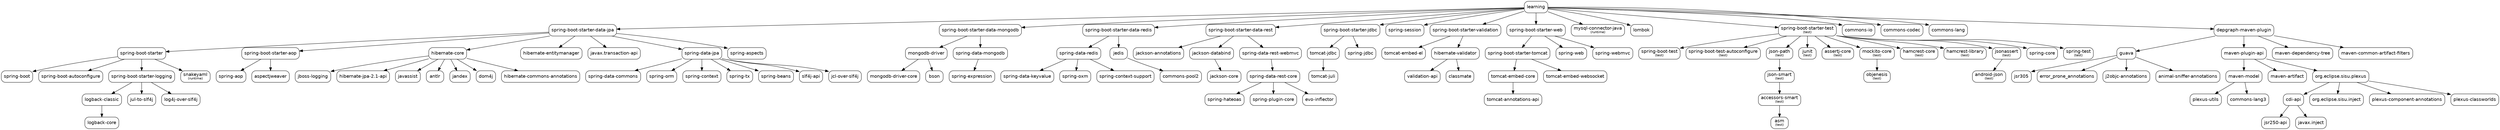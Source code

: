 digraph "learning" {
  node [shape="box",style="rounded",fontname="Helvetica",fontsize="14"]
  edge [fontsize="10",fontname="Helvetica"]

  // Node Definitions:
  "org.springframework.boot:spring-boot-starter:jar"[label=<spring-boot-starter>]
  "org.springframework.boot:spring-boot:jar"[label=<spring-boot>]
  "org.springframework.boot:spring-boot-autoconfigure:jar"[label=<spring-boot-autoconfigure>]
  "ch.qos.logback:logback-classic:jar"[label=<logback-classic>]
  "ch.qos.logback:logback-core:jar"[label=<logback-core>]
  "org.springframework.boot:spring-boot-starter-logging:jar"[label=<spring-boot-starter-logging>]
  "org.slf4j:jul-to-slf4j:jar"[label=<jul-to-slf4j>]
  "org.slf4j:log4j-over-slf4j:jar"[label=<log4j-over-slf4j>]
  "org.yaml:snakeyaml:jar"[label=<snakeyaml<font point-size="10"><br/>(runtime)</font>>]
  "org.springframework.boot:spring-boot-starter-data-jpa:jar"[label=<spring-boot-starter-data-jpa>]
  "org.springframework.boot:spring-boot-starter-aop:jar"[label=<spring-boot-starter-aop>]
  "org.springframework:spring-aop:jar"[label=<spring-aop>]
  "org.aspectj:aspectjweaver:jar"[label=<aspectjweaver>]
  "org.hibernate:hibernate-core:jar"[label=<hibernate-core>]
  "org.jboss.logging:jboss-logging:jar"[label=<jboss-logging>]
  "org.hibernate.javax.persistence:hibernate-jpa-2.1-api:jar"[label=<hibernate-jpa-2.1-api>]
  "org.javassist:javassist:jar"[label=<javassist>]
  "antlr:antlr:jar"[label=<antlr>]
  "org.jboss:jandex:jar"[label=<jandex>]
  "dom4j:dom4j:jar"[label=<dom4j>]
  "org.hibernate.common:hibernate-commons-annotations:jar"[label=<hibernate-commons-annotations>]
  "org.hibernate:hibernate-entitymanager:jar"[label=<hibernate-entitymanager>]
  "javax.transaction:javax.transaction-api:jar"[label=<javax.transaction-api>]
  "org.springframework.data:spring-data-jpa:jar"[label=<spring-data-jpa>]
  "org.springframework.data:spring-data-commons:jar"[label=<spring-data-commons>]
  "org.springframework:spring-orm:jar"[label=<spring-orm>]
  "org.springframework:spring-context:jar"[label=<spring-context>]
  "org.springframework:spring-tx:jar"[label=<spring-tx>]
  "org.springframework:spring-beans:jar"[label=<spring-beans>]
  "org.slf4j:slf4j-api:jar"[label=<slf4j-api>]
  "org.slf4j:jcl-over-slf4j:jar"[label=<jcl-over-slf4j>]
  "org.springframework:spring-aspects:jar"[label=<spring-aspects>]
  "rizki.practicum:learning:jar"[label=<learning>]
  "org.mongodb:mongodb-driver:jar"[label=<mongodb-driver>]
  "org.mongodb:mongodb-driver-core:jar"[label=<mongodb-driver-core>]
  "org.mongodb:bson:jar"[label=<bson>]
  "org.springframework.boot:spring-boot-starter-data-mongodb:jar"[label=<spring-boot-starter-data-mongodb>]
  "org.springframework.data:spring-data-mongodb:jar"[label=<spring-data-mongodb>]
  "org.springframework:spring-expression:jar"[label=<spring-expression>]
  "org.springframework.data:spring-data-redis:jar"[label=<spring-data-redis>]
  "org.springframework.data:spring-data-keyvalue:jar"[label=<spring-data-keyvalue>]
  "org.springframework:spring-oxm:jar"[label=<spring-oxm>]
  "org.springframework:spring-context-support:jar"[label=<spring-context-support>]
  "org.springframework.boot:spring-boot-starter-data-redis:jar"[label=<spring-boot-starter-data-redis>]
  "redis.clients:jedis:jar"[label=<jedis>]
  "org.apache.commons:commons-pool2:jar"[label=<commons-pool2>]
  "org.springframework.boot:spring-boot-starter-data-rest:jar"[label=<spring-boot-starter-data-rest>]
  "com.fasterxml.jackson.core:jackson-annotations:jar"[label=<jackson-annotations>]
  "com.fasterxml.jackson.core:jackson-databind:jar"[label=<jackson-databind>]
  "com.fasterxml.jackson.core:jackson-core:jar"[label=<jackson-core>]
  "org.springframework.data:spring-data-rest-core:jar"[label=<spring-data-rest-core>]
  "org.springframework.hateoas:spring-hateoas:jar"[label=<spring-hateoas>]
  "org.springframework.plugin:spring-plugin-core:jar"[label=<spring-plugin-core>]
  "org.atteo:evo-inflector:jar"[label=<evo-inflector>]
  "org.springframework.data:spring-data-rest-webmvc:jar"[label=<spring-data-rest-webmvc>]
  "org.apache.tomcat:tomcat-jdbc:jar"[label=<tomcat-jdbc>]
  "org.apache.tomcat:tomcat-juli:jar"[label=<tomcat-juli>]
  "org.springframework.boot:spring-boot-starter-jdbc:jar"[label=<spring-boot-starter-jdbc>]
  "org.springframework:spring-jdbc:jar"[label=<spring-jdbc>]
  "org.springframework.session:spring-session:jar"[label=<spring-session>]
  "org.springframework.boot:spring-boot-starter-validation:jar"[label=<spring-boot-starter-validation>]
  "org.apache.tomcat.embed:tomcat-embed-el:jar"[label=<tomcat-embed-el>]
  "org.hibernate:hibernate-validator:jar"[label=<hibernate-validator>]
  "javax.validation:validation-api:jar"[label=<validation-api>]
  "com.fasterxml:classmate:jar"[label=<classmate>]
  "org.apache.tomcat.embed:tomcat-embed-core:jar"[label=<tomcat-embed-core>]
  "org.apache.tomcat:tomcat-annotations-api:jar"[label=<tomcat-annotations-api>]
  "org.springframework.boot:spring-boot-starter-tomcat:jar"[label=<spring-boot-starter-tomcat>]
  "org.apache.tomcat.embed:tomcat-embed-websocket:jar"[label=<tomcat-embed-websocket>]
  "org.springframework.boot:spring-boot-starter-web:jar"[label=<spring-boot-starter-web>]
  "org.springframework:spring-web:jar"[label=<spring-web>]
  "org.springframework:spring-webmvc:jar"[label=<spring-webmvc>]
  "mysql:mysql-connector-java:jar"[label=<mysql-connector-java<font point-size="10"><br/>(runtime)</font>>]
  "org.projectlombok:lombok:jar"[label=<lombok>]
  "org.springframework.boot:spring-boot-starter-test:jar"[label=<spring-boot-starter-test<font point-size="10"><br/>(test)</font>>]
  "org.springframework.boot:spring-boot-test:jar"[label=<spring-boot-test<font point-size="10"><br/>(test)</font>>]
  "org.springframework.boot:spring-boot-test-autoconfigure:jar"[label=<spring-boot-test-autoconfigure<font point-size="10"><br/>(test)</font>>]
  "net.minidev:accessors-smart:jar"[label=<accessors-smart<font point-size="10"><br/>(test)</font>>]
  "org.ow2.asm:asm:jar"[label=<asm<font point-size="10"><br/>(test)</font>>]
  "net.minidev:json-smart:jar"[label=<json-smart<font point-size="10"><br/>(test)</font>>]
  "com.jayway.jsonpath:json-path:jar"[label=<json-path<font point-size="10"><br/>(test)</font>>]
  "junit:junit:jar"[label=<junit<font point-size="10"><br/>(test)</font>>]
  "org.assertj:assertj-core:jar"[label=<assertj-core<font point-size="10"><br/>(test)</font>>]
  "org.mockito:mockito-core:jar"[label=<mockito-core<font point-size="10"><br/>(test)</font>>]
  "org.objenesis:objenesis:jar"[label=<objenesis<font point-size="10"><br/>(test)</font>>]
  "org.hamcrest:hamcrest-core:jar"[label=<hamcrest-core<font point-size="10"><br/>(test)</font>>]
  "org.hamcrest:hamcrest-library:jar"[label=<hamcrest-library<font point-size="10"><br/>(test)</font>>]
  "org.skyscreamer:jsonassert:jar"[label=<jsonassert<font point-size="10"><br/>(test)</font>>]
  "com.vaadin.external.google:android-json:jar"[label=<android-json<font point-size="10"><br/>(test)</font>>]
  "org.springframework:spring-core:jar"[label=<spring-core>]
  "org.springframework:spring-test:jar"[label=<spring-test<font point-size="10"><br/>(test)</font>>]
  "commons-io:commons-io:jar"[label=<commons-io>]
  "commons-codec:commons-codec:jar"[label=<commons-codec>]
  "commons-lang:commons-lang:jar"[label=<commons-lang>]
  "com.google.guava:guava:jar"[label=<guava>]
  "com.google.code.findbugs:jsr305:jar"[label=<jsr305>]
  "com.google.errorprone:error_prone_annotations:jar"[label=<error_prone_annotations>]
  "com.google.j2objc:j2objc-annotations:jar"[label=<j2objc-annotations>]
  "org.codehaus.mojo:animal-sniffer-annotations:jar"[label=<animal-sniffer-annotations>]
  "com.github.ferstl:depgraph-maven-plugin:jar"[label=<depgraph-maven-plugin>]
  "org.apache.maven:maven-model:jar"[label=<maven-model>]
  "org.codehaus.plexus:plexus-utils:jar"[label=<plexus-utils>]
  "org.apache.commons:commons-lang3:jar"[label=<commons-lang3>]
  "org.apache.maven:maven-plugin-api:jar"[label=<maven-plugin-api>]
  "org.apache.maven:maven-artifact:jar"[label=<maven-artifact>]
  "javax.enterprise:cdi-api:jar"[label=<cdi-api>]
  "javax.annotation:jsr250-api:jar"[label=<jsr250-api>]
  "javax.inject:javax.inject:jar"[label=<javax.inject>]
  "org.eclipse.sisu:org.eclipse.sisu.plexus:jar"[label=<org.eclipse.sisu.plexus>]
  "org.eclipse.sisu:org.eclipse.sisu.inject:jar"[label=<org.eclipse.sisu.inject>]
  "org.codehaus.plexus:plexus-component-annotations:jar"[label=<plexus-component-annotations>]
  "org.codehaus.plexus:plexus-classworlds:jar"[label=<plexus-classworlds>]
  "org.apache.maven.shared:maven-dependency-tree:jar"[label=<maven-dependency-tree>]
  "org.apache.maven.shared:maven-common-artifact-filters:jar"[label=<maven-common-artifact-filters>]

  // Edge Definitions:
  "org.springframework.boot:spring-boot-starter:jar" -> "org.springframework.boot:spring-boot:jar"
  "org.springframework.boot:spring-boot-starter:jar" -> "org.springframework.boot:spring-boot-autoconfigure:jar"
  "ch.qos.logback:logback-classic:jar" -> "ch.qos.logback:logback-core:jar"
  "org.springframework.boot:spring-boot-starter-logging:jar" -> "ch.qos.logback:logback-classic:jar"
  "org.springframework.boot:spring-boot-starter-logging:jar" -> "org.slf4j:jul-to-slf4j:jar"
  "org.springframework.boot:spring-boot-starter-logging:jar" -> "org.slf4j:log4j-over-slf4j:jar"
  "org.springframework.boot:spring-boot-starter:jar" -> "org.springframework.boot:spring-boot-starter-logging:jar"
  "org.springframework.boot:spring-boot-starter:jar" -> "org.yaml:snakeyaml:jar"
  "org.springframework.boot:spring-boot-starter-data-jpa:jar" -> "org.springframework.boot:spring-boot-starter:jar"
  "org.springframework.boot:spring-boot-starter-aop:jar" -> "org.springframework:spring-aop:jar"
  "org.springframework.boot:spring-boot-starter-aop:jar" -> "org.aspectj:aspectjweaver:jar"
  "org.springframework.boot:spring-boot-starter-data-jpa:jar" -> "org.springframework.boot:spring-boot-starter-aop:jar"
  "org.hibernate:hibernate-core:jar" -> "org.jboss.logging:jboss-logging:jar"
  "org.hibernate:hibernate-core:jar" -> "org.hibernate.javax.persistence:hibernate-jpa-2.1-api:jar"
  "org.hibernate:hibernate-core:jar" -> "org.javassist:javassist:jar"
  "org.hibernate:hibernate-core:jar" -> "antlr:antlr:jar"
  "org.hibernate:hibernate-core:jar" -> "org.jboss:jandex:jar"
  "org.hibernate:hibernate-core:jar" -> "dom4j:dom4j:jar"
  "org.hibernate:hibernate-core:jar" -> "org.hibernate.common:hibernate-commons-annotations:jar"
  "org.springframework.boot:spring-boot-starter-data-jpa:jar" -> "org.hibernate:hibernate-core:jar"
  "org.springframework.boot:spring-boot-starter-data-jpa:jar" -> "org.hibernate:hibernate-entitymanager:jar"
  "org.springframework.boot:spring-boot-starter-data-jpa:jar" -> "javax.transaction:javax.transaction-api:jar"
  "org.springframework.data:spring-data-jpa:jar" -> "org.springframework.data:spring-data-commons:jar"
  "org.springframework.data:spring-data-jpa:jar" -> "org.springframework:spring-orm:jar"
  "org.springframework.data:spring-data-jpa:jar" -> "org.springframework:spring-context:jar"
  "org.springframework.data:spring-data-jpa:jar" -> "org.springframework:spring-tx:jar"
  "org.springframework.data:spring-data-jpa:jar" -> "org.springframework:spring-beans:jar"
  "org.springframework.data:spring-data-jpa:jar" -> "org.slf4j:slf4j-api:jar"
  "org.springframework.data:spring-data-jpa:jar" -> "org.slf4j:jcl-over-slf4j:jar"
  "org.springframework.boot:spring-boot-starter-data-jpa:jar" -> "org.springframework.data:spring-data-jpa:jar"
  "org.springframework.boot:spring-boot-starter-data-jpa:jar" -> "org.springframework:spring-aspects:jar"
  "rizki.practicum:learning:jar" -> "org.springframework.boot:spring-boot-starter-data-jpa:jar"
  "org.mongodb:mongodb-driver:jar" -> "org.mongodb:mongodb-driver-core:jar"
  "org.mongodb:mongodb-driver:jar" -> "org.mongodb:bson:jar"
  "org.springframework.boot:spring-boot-starter-data-mongodb:jar" -> "org.mongodb:mongodb-driver:jar"
  "org.springframework.data:spring-data-mongodb:jar" -> "org.springframework:spring-expression:jar"
  "org.springframework.boot:spring-boot-starter-data-mongodb:jar" -> "org.springframework.data:spring-data-mongodb:jar"
  "rizki.practicum:learning:jar" -> "org.springframework.boot:spring-boot-starter-data-mongodb:jar"
  "org.springframework.data:spring-data-redis:jar" -> "org.springframework.data:spring-data-keyvalue:jar"
  "org.springframework.data:spring-data-redis:jar" -> "org.springframework:spring-oxm:jar"
  "org.springframework.data:spring-data-redis:jar" -> "org.springframework:spring-context-support:jar"
  "org.springframework.boot:spring-boot-starter-data-redis:jar" -> "org.springframework.data:spring-data-redis:jar"
  "redis.clients:jedis:jar" -> "org.apache.commons:commons-pool2:jar"
  "org.springframework.boot:spring-boot-starter-data-redis:jar" -> "redis.clients:jedis:jar"
  "rizki.practicum:learning:jar" -> "org.springframework.boot:spring-boot-starter-data-redis:jar"
  "org.springframework.boot:spring-boot-starter-data-rest:jar" -> "com.fasterxml.jackson.core:jackson-annotations:jar"
  "com.fasterxml.jackson.core:jackson-databind:jar" -> "com.fasterxml.jackson.core:jackson-core:jar"
  "org.springframework.boot:spring-boot-starter-data-rest:jar" -> "com.fasterxml.jackson.core:jackson-databind:jar"
  "org.springframework.data:spring-data-rest-core:jar" -> "org.springframework.hateoas:spring-hateoas:jar"
  "org.springframework.data:spring-data-rest-core:jar" -> "org.springframework.plugin:spring-plugin-core:jar"
  "org.springframework.data:spring-data-rest-core:jar" -> "org.atteo:evo-inflector:jar"
  "org.springframework.data:spring-data-rest-webmvc:jar" -> "org.springframework.data:spring-data-rest-core:jar"
  "org.springframework.boot:spring-boot-starter-data-rest:jar" -> "org.springframework.data:spring-data-rest-webmvc:jar"
  "rizki.practicum:learning:jar" -> "org.springframework.boot:spring-boot-starter-data-rest:jar"
  "org.apache.tomcat:tomcat-jdbc:jar" -> "org.apache.tomcat:tomcat-juli:jar"
  "org.springframework.boot:spring-boot-starter-jdbc:jar" -> "org.apache.tomcat:tomcat-jdbc:jar"
  "org.springframework.boot:spring-boot-starter-jdbc:jar" -> "org.springframework:spring-jdbc:jar"
  "rizki.practicum:learning:jar" -> "org.springframework.boot:spring-boot-starter-jdbc:jar"
  "rizki.practicum:learning:jar" -> "org.springframework.session:spring-session:jar"
  "org.springframework.boot:spring-boot-starter-validation:jar" -> "org.apache.tomcat.embed:tomcat-embed-el:jar"
  "org.hibernate:hibernate-validator:jar" -> "javax.validation:validation-api:jar"
  "org.hibernate:hibernate-validator:jar" -> "com.fasterxml:classmate:jar"
  "org.springframework.boot:spring-boot-starter-validation:jar" -> "org.hibernate:hibernate-validator:jar"
  "rizki.practicum:learning:jar" -> "org.springframework.boot:spring-boot-starter-validation:jar"
  "org.apache.tomcat.embed:tomcat-embed-core:jar" -> "org.apache.tomcat:tomcat-annotations-api:jar"
  "org.springframework.boot:spring-boot-starter-tomcat:jar" -> "org.apache.tomcat.embed:tomcat-embed-core:jar"
  "org.springframework.boot:spring-boot-starter-tomcat:jar" -> "org.apache.tomcat.embed:tomcat-embed-websocket:jar"
  "org.springframework.boot:spring-boot-starter-web:jar" -> "org.springframework.boot:spring-boot-starter-tomcat:jar"
  "org.springframework.boot:spring-boot-starter-web:jar" -> "org.springframework:spring-web:jar"
  "org.springframework.boot:spring-boot-starter-web:jar" -> "org.springframework:spring-webmvc:jar"
  "rizki.practicum:learning:jar" -> "org.springframework.boot:spring-boot-starter-web:jar"
  "rizki.practicum:learning:jar" -> "mysql:mysql-connector-java:jar"
  "rizki.practicum:learning:jar" -> "org.projectlombok:lombok:jar"
  "org.springframework.boot:spring-boot-starter-test:jar" -> "org.springframework.boot:spring-boot-test:jar"
  "org.springframework.boot:spring-boot-starter-test:jar" -> "org.springframework.boot:spring-boot-test-autoconfigure:jar"
  "net.minidev:accessors-smart:jar" -> "org.ow2.asm:asm:jar"
  "net.minidev:json-smart:jar" -> "net.minidev:accessors-smart:jar"
  "com.jayway.jsonpath:json-path:jar" -> "net.minidev:json-smart:jar"
  "org.springframework.boot:spring-boot-starter-test:jar" -> "com.jayway.jsonpath:json-path:jar"
  "org.springframework.boot:spring-boot-starter-test:jar" -> "junit:junit:jar"
  "org.springframework.boot:spring-boot-starter-test:jar" -> "org.assertj:assertj-core:jar"
  "org.mockito:mockito-core:jar" -> "org.objenesis:objenesis:jar"
  "org.springframework.boot:spring-boot-starter-test:jar" -> "org.mockito:mockito-core:jar"
  "org.springframework.boot:spring-boot-starter-test:jar" -> "org.hamcrest:hamcrest-core:jar"
  "org.springframework.boot:spring-boot-starter-test:jar" -> "org.hamcrest:hamcrest-library:jar"
  "org.skyscreamer:jsonassert:jar" -> "com.vaadin.external.google:android-json:jar"
  "org.springframework.boot:spring-boot-starter-test:jar" -> "org.skyscreamer:jsonassert:jar"
  "org.springframework.boot:spring-boot-starter-test:jar" -> "org.springframework:spring-core:jar"
  "org.springframework.boot:spring-boot-starter-test:jar" -> "org.springframework:spring-test:jar"
  "rizki.practicum:learning:jar" -> "org.springframework.boot:spring-boot-starter-test:jar"
  "rizki.practicum:learning:jar" -> "commons-io:commons-io:jar"
  "rizki.practicum:learning:jar" -> "commons-codec:commons-codec:jar"
  "rizki.practicum:learning:jar" -> "commons-lang:commons-lang:jar"
  "com.google.guava:guava:jar" -> "com.google.code.findbugs:jsr305:jar"
  "com.google.guava:guava:jar" -> "com.google.errorprone:error_prone_annotations:jar"
  "com.google.guava:guava:jar" -> "com.google.j2objc:j2objc-annotations:jar"
  "com.google.guava:guava:jar" -> "org.codehaus.mojo:animal-sniffer-annotations:jar"
  "com.github.ferstl:depgraph-maven-plugin:jar" -> "com.google.guava:guava:jar"
  "org.apache.maven:maven-model:jar" -> "org.codehaus.plexus:plexus-utils:jar"
  "org.apache.maven:maven-model:jar" -> "org.apache.commons:commons-lang3:jar"
  "org.apache.maven:maven-plugin-api:jar" -> "org.apache.maven:maven-model:jar"
  "org.apache.maven:maven-plugin-api:jar" -> "org.apache.maven:maven-artifact:jar"
  "javax.enterprise:cdi-api:jar" -> "javax.annotation:jsr250-api:jar"
  "javax.enterprise:cdi-api:jar" -> "javax.inject:javax.inject:jar"
  "org.eclipse.sisu:org.eclipse.sisu.plexus:jar" -> "javax.enterprise:cdi-api:jar"
  "org.eclipse.sisu:org.eclipse.sisu.plexus:jar" -> "org.eclipse.sisu:org.eclipse.sisu.inject:jar"
  "org.eclipse.sisu:org.eclipse.sisu.plexus:jar" -> "org.codehaus.plexus:plexus-component-annotations:jar"
  "org.eclipse.sisu:org.eclipse.sisu.plexus:jar" -> "org.codehaus.plexus:plexus-classworlds:jar"
  "org.apache.maven:maven-plugin-api:jar" -> "org.eclipse.sisu:org.eclipse.sisu.plexus:jar"
  "com.github.ferstl:depgraph-maven-plugin:jar" -> "org.apache.maven:maven-plugin-api:jar"
  "com.github.ferstl:depgraph-maven-plugin:jar" -> "org.apache.maven.shared:maven-dependency-tree:jar"
  "com.github.ferstl:depgraph-maven-plugin:jar" -> "org.apache.maven.shared:maven-common-artifact-filters:jar"
  "rizki.practicum:learning:jar" -> "com.github.ferstl:depgraph-maven-plugin:jar"
}